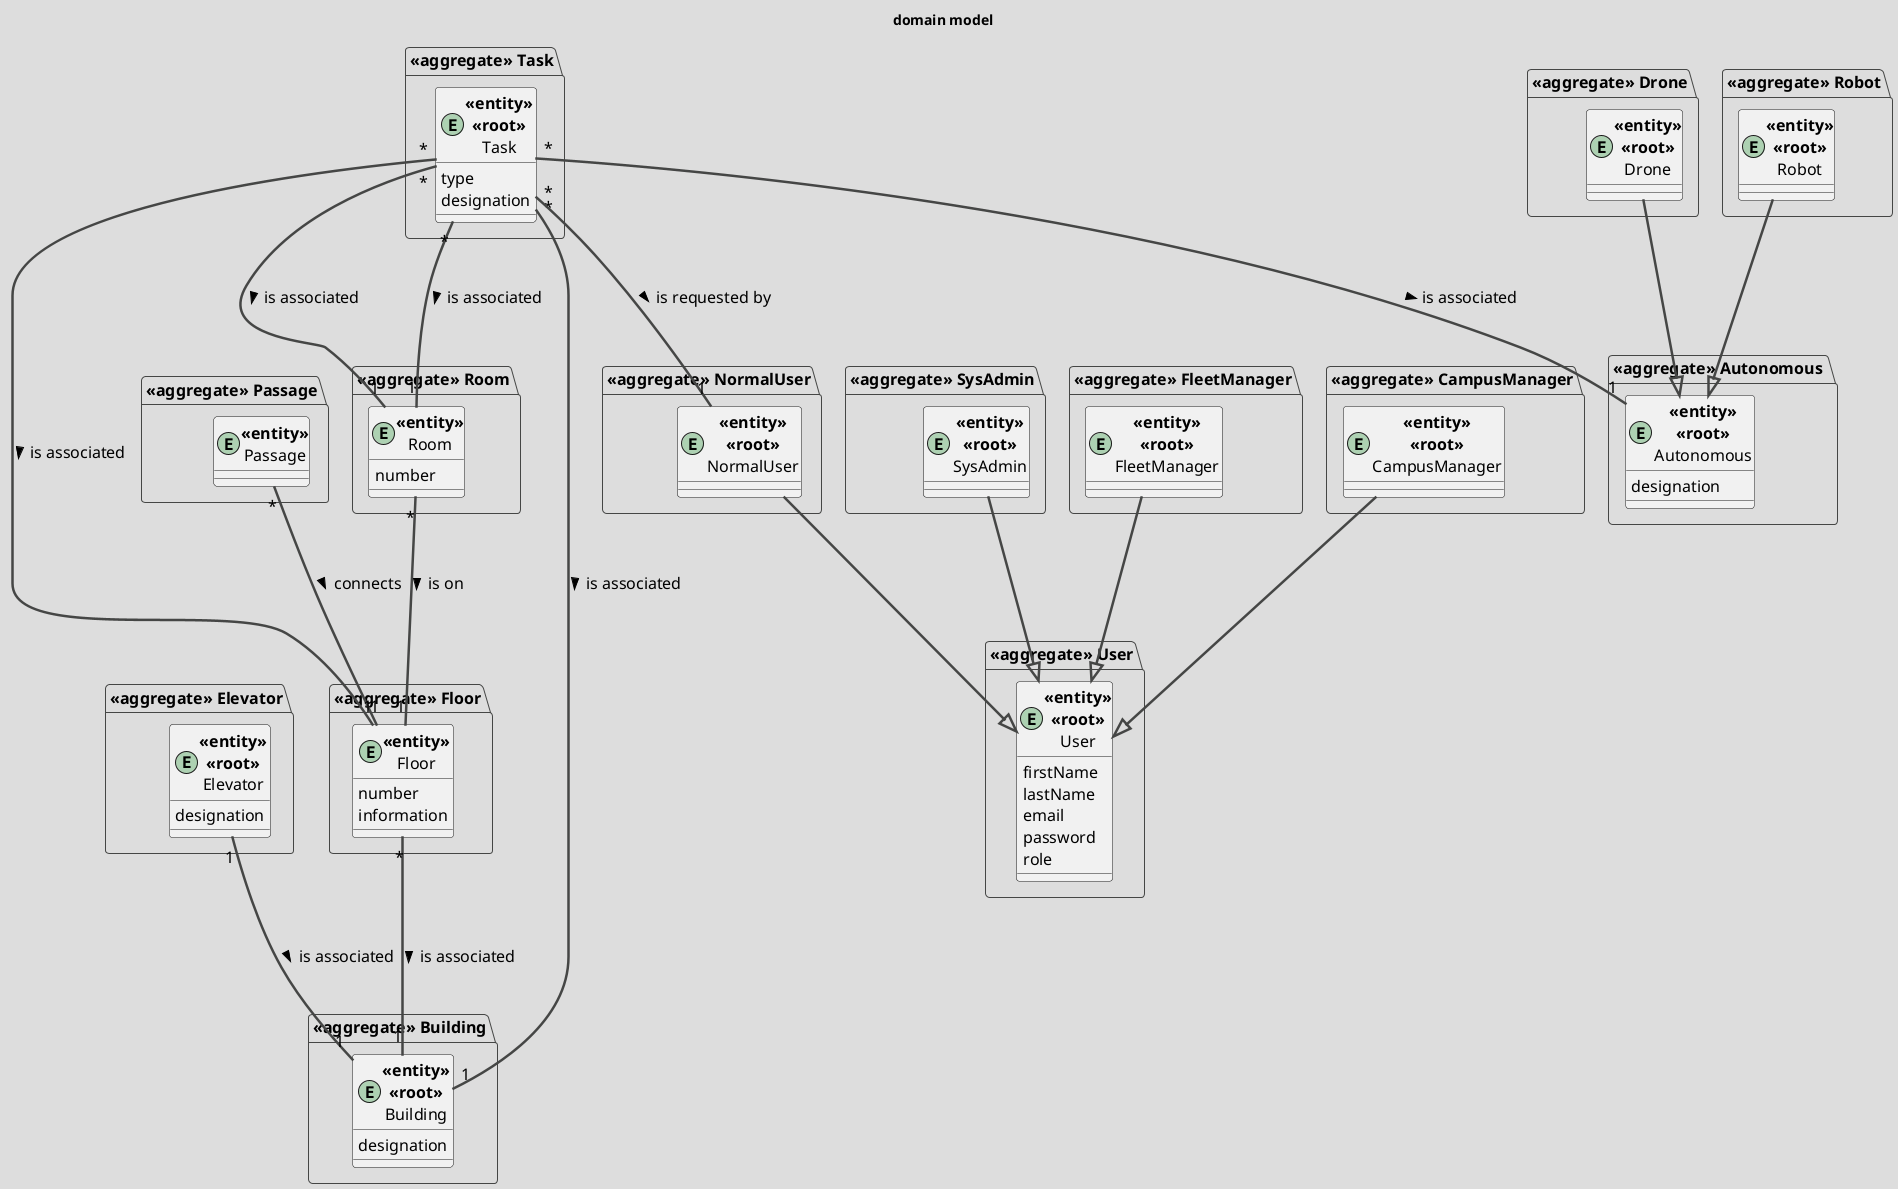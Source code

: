 @startuml domain model
skinparam DefaultFontName Arial
skinparam DefaultFontSize 16
skinparam DefaultFontStyle bold
skinparam ArrowThickness 2.5
!theme toy

title domain model

package "<<aggregate>> Building"{

    entity Building <<entity>><<root>>{
        designation
    }

}

package "<<aggregate>> Elevator"{

    entity Elevator <<entity>><<root>>{
        designation
    }

}

package "<<aggregate>> Floor"{
    entity Floor <<entity>>{
        number
        information
    }
}

package "<<aggregate>> Room"{
    entity Room <<entity>>{
        number
    }
}

package "<<aggregate>> Passage"{
    entity Passage <<entity>>{
        
    }
}


package "<<aggregate>> User"{

    entity User <<entity>><<root>>{
        firstName
        lastName
        email
        password
        role
    }

}

package "<<aggregate>> NormalUser"{

    entity NormalUser <<entity>><<root>>{
        
    }

}

package "<<aggregate>> SysAdmin"{

    entity SysAdmin <<entity>><<root>>{
        
    }

}

package "<<aggregate>> FleetManager"{

    entity FleetManager <<entity>><<root>>{
        
    }

}

package "<<aggregate>> CampusManager"{

    entity CampusManager <<entity>><<root>>{
        
    }

}

package "<<aggregate>> Autonomous "{

    entity Autonomous <<entity>><<root>>{
        designation
    }

}

package "<<aggregate>> Robot"{

    entity Robot <<entity>><<root>>{
        
    }

}

package "<<aggregate>> Drone"{

    entity Drone <<entity>><<root>>{
        
    }

}

package "<<aggregate>> Task"{

    entity Task <<entity>><<root>>{
        type
        designation
    }

}

' connections
' building
Floor "*" --- "1" Building: is associated >
Elevator "1" --- "1" Building: is associated >

' floor
Room "*" --- "1" Floor: is on >
Passage "*" --- "1" Floor: connects >

' task
Task "*" --- "1" Autonomous: is associated >
Task "*" --- "1" Building: is associated >
Task "*" --- "1" Floor: is associated >
Task "*" --- "1" Room: is associated >
Task "*" --- "1" Room: is associated >
Task "*" --- "1" NormalUser: is requested by >

'hierarchy
NormalUser ---|> User
SysAdmin ---|> User
FleetManager ---|> User
CampusManager ---|> User

Robot ---|> Autonomous
Drone ---|> Autonomous

@enduml


